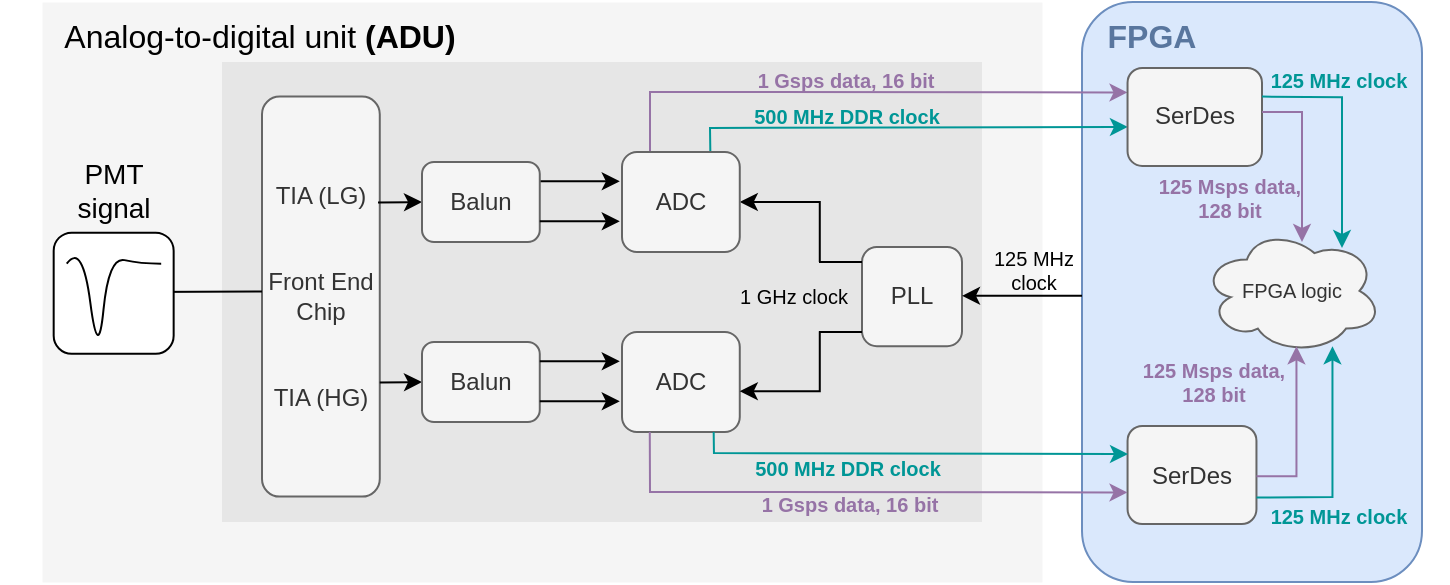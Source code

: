 <mxfile version="17.4.2" type="device"><diagram id="YqYQSp_ZeYmNjc6hf3XF" name="Pagina-1"><mxGraphModel dx="701" dy="454" grid="1" gridSize="10" guides="1" tooltips="1" connect="1" arrows="1" fold="1" page="1" pageScale="1" pageWidth="1169" pageHeight="827" math="0" shadow="0"><root><mxCell id="0"/><mxCell id="1" parent="0"/><mxCell id="wWrm6cme_2sd_Wo9Wb2Y-1" value="" style="rounded=1;whiteSpace=wrap;html=1;fillColor=#dae8fc;strokeColor=#6c8ebf;strokeWidth=1;gradientDirection=radial;" parent="1" vertex="1"><mxGeometry x="740" y="130" width="170" height="290" as="geometry"/></mxCell><mxCell id="wWrm6cme_2sd_Wo9Wb2Y-2" value="" style="rounded=0;whiteSpace=wrap;html=1;fillColor=#f5f5f5;strokeColor=none;fontColor=#333333;strokeWidth=0;" parent="1" vertex="1"><mxGeometry x="220" y="130" width="500" height="290" as="geometry"/></mxCell><mxCell id="wWrm6cme_2sd_Wo9Wb2Y-3" value="&lt;span style=&quot;font-weight: normal&quot;&gt;Analog-to-digital unit &lt;/span&gt;(ADU)" style="text;html=1;strokeColor=none;fillColor=none;align=center;verticalAlign=middle;whiteSpace=wrap;rounded=0;fontFamily=Helvetica;fontSize=16;fontColor=#000000;fontStyle=1" parent="1" vertex="1"><mxGeometry x="214.17" y="137" width="230" height="20" as="geometry"/></mxCell><mxCell id="wWrm6cme_2sd_Wo9Wb2Y-4" value="" style="rounded=0;whiteSpace=wrap;html=1;fontFamily=Helvetica;fontSize=12;fontColor=#333333;strokeColor=none;fillColor=#E6E6E6;" parent="1" vertex="1"><mxGeometry x="310" y="160" width="380" height="230" as="geometry"/></mxCell><mxCell id="wWrm6cme_2sd_Wo9Wb2Y-5" value="TIA (LG)&lt;br&gt;&lt;br&gt;&lt;br&gt;Front End Chip&lt;br&gt;&lt;br&gt;&lt;br style=&quot;font-size: 11px&quot;&gt;TIA (HG)" style="rounded=1;whiteSpace=wrap;html=1;fontFamily=Helvetica;fontSize=12;fontColor=#333333;strokeColor=#666666;strokeWidth=1;fillColor=#F5F5F5;" parent="1" vertex="1"><mxGeometry x="330" y="177.31" width="58.89" height="200" as="geometry"/></mxCell><mxCell id="wWrm6cme_2sd_Wo9Wb2Y-6" value="" style="endArrow=none;html=1;rounded=0;fontFamily=Helvetica;fontSize=10;fontColor=#D6625D;strokeColor=#000000;strokeWidth=1;" parent="1" edge="1"><mxGeometry width="50" height="50" relative="1" as="geometry"><mxPoint x="270" y="274.95" as="sourcePoint"/><mxPoint x="330" y="274.71" as="targetPoint"/></mxGeometry></mxCell><mxCell id="wWrm6cme_2sd_Wo9Wb2Y-7" value="" style="endArrow=classic;html=1;rounded=0;fontFamily=Helvetica;fontSize=10;fontColor=#D6625D;strokeColor=#000000;strokeWidth=1;endFill=1;" parent="1" edge="1"><mxGeometry width="50" height="50" relative="1" as="geometry"><mxPoint x="468.89" y="219.67" as="sourcePoint"/><mxPoint x="508.89" y="219.67" as="targetPoint"/></mxGeometry></mxCell><mxCell id="wWrm6cme_2sd_Wo9Wb2Y-8" value="" style="endArrow=classic;html=1;rounded=0;fontFamily=Helvetica;fontSize=10;fontColor=#D6625D;strokeColor=#000000;strokeWidth=1;endFill=1;" parent="1" edge="1"><mxGeometry width="50" height="50" relative="1" as="geometry"><mxPoint x="388" y="230.24" as="sourcePoint"/><mxPoint x="410" y="230" as="targetPoint"/></mxGeometry></mxCell><mxCell id="wWrm6cme_2sd_Wo9Wb2Y-9" value="" style="endArrow=classic;html=1;rounded=0;fontFamily=Helvetica;fontSize=10;fontColor=#D6625D;strokeColor=#000000;strokeWidth=1;endFill=1;" parent="1" edge="1"><mxGeometry width="50" height="50" relative="1" as="geometry"><mxPoint x="388.89" y="320.24" as="sourcePoint"/><mxPoint x="410" y="320" as="targetPoint"/></mxGeometry></mxCell><mxCell id="wWrm6cme_2sd_Wo9Wb2Y-10" value="Balun" style="rounded=1;whiteSpace=wrap;html=1;fontFamily=Helvetica;fontSize=12;fontColor=#333333;strokeColor=#666666;strokeWidth=1;fillColor=#F5F5F5;" parent="1" vertex="1"><mxGeometry x="410" y="210" width="58.89" height="40" as="geometry"/></mxCell><mxCell id="wWrm6cme_2sd_Wo9Wb2Y-11" value="Balun" style="rounded=1;whiteSpace=wrap;html=1;fontFamily=Helvetica;fontSize=12;fontColor=#333333;strokeColor=#666666;strokeWidth=1;fillColor=#F5F5F5;" parent="1" vertex="1"><mxGeometry x="410" y="300" width="58.89" height="40" as="geometry"/></mxCell><mxCell id="wWrm6cme_2sd_Wo9Wb2Y-12" value="" style="endArrow=classic;html=1;rounded=0;fontFamily=Helvetica;fontSize=10;fontColor=#D6625D;strokeColor=#000000;strokeWidth=1;endFill=1;" parent="1" edge="1"><mxGeometry width="50" height="50" relative="1" as="geometry"><mxPoint x="468.89" y="239.67" as="sourcePoint"/><mxPoint x="508.89" y="239.67" as="targetPoint"/></mxGeometry></mxCell><mxCell id="wWrm6cme_2sd_Wo9Wb2Y-13" value="" style="endArrow=classic;html=1;rounded=0;fontFamily=Helvetica;fontSize=10;fontColor=#D6625D;strokeColor=#000000;strokeWidth=1;endFill=1;" parent="1" edge="1"><mxGeometry width="50" height="50" relative="1" as="geometry"><mxPoint x="468.89" y="309.67" as="sourcePoint"/><mxPoint x="508.89" y="309.67" as="targetPoint"/></mxGeometry></mxCell><mxCell id="wWrm6cme_2sd_Wo9Wb2Y-14" value="" style="endArrow=classic;html=1;rounded=0;fontFamily=Helvetica;fontSize=10;fontColor=#D6625D;strokeColor=#000000;strokeWidth=1;endFill=1;" parent="1" edge="1"><mxGeometry width="50" height="50" relative="1" as="geometry"><mxPoint x="468.89" y="329.67" as="sourcePoint"/><mxPoint x="508.89" y="329.67" as="targetPoint"/></mxGeometry></mxCell><mxCell id="wWrm6cme_2sd_Wo9Wb2Y-15" value="ADC" style="rounded=1;whiteSpace=wrap;html=1;fontFamily=Helvetica;fontSize=12;fontColor=#333333;strokeColor=#666666;strokeWidth=1;fillColor=#F5F5F5;" parent="1" vertex="1"><mxGeometry x="510" y="295" width="58.89" height="50" as="geometry"/></mxCell><mxCell id="wWrm6cme_2sd_Wo9Wb2Y-16" value="PLL" style="rounded=1;whiteSpace=wrap;html=1;fontFamily=Helvetica;fontSize=12;fontColor=#333333;strokeColor=#666666;strokeWidth=1;fillColor=#F5F5F5;" parent="1" vertex="1"><mxGeometry x="630" y="252.5" width="50" height="49.63" as="geometry"/></mxCell><mxCell id="wWrm6cme_2sd_Wo9Wb2Y-17" value="" style="endArrow=classic;html=1;rounded=0;fontFamily=Helvetica;fontSize=10;fontColor=#D6625D;strokeColor=#000000;strokeWidth=1;endFill=1;" parent="1" edge="1"><mxGeometry width="50" height="50" relative="1" as="geometry"><mxPoint x="608.89" y="260" as="sourcePoint"/><mxPoint x="568.89" y="230" as="targetPoint"/><Array as="points"><mxPoint x="608.89" y="230"/></Array></mxGeometry></mxCell><mxCell id="wWrm6cme_2sd_Wo9Wb2Y-18" value="" style="endArrow=none;html=1;rounded=0;fontFamily=Helvetica;fontSize=10;fontColor=#D6625D;strokeColor=#000000;strokeWidth=1;endFill=0;startArrow=classic;startFill=1;" parent="1" edge="1"><mxGeometry width="50" height="50" relative="1" as="geometry"><mxPoint x="568.89" y="324.63" as="sourcePoint"/><mxPoint x="608.89" y="294.63" as="targetPoint"/><Array as="points"><mxPoint x="608.89" y="324.63"/></Array></mxGeometry></mxCell><mxCell id="wWrm6cme_2sd_Wo9Wb2Y-19" value="" style="endArrow=none;html=1;rounded=0;fontFamily=Helvetica;fontSize=10;fontColor=#D6625D;strokeColor=#000000;strokeWidth=1;" parent="1" edge="1"><mxGeometry width="50" height="50" relative="1" as="geometry"><mxPoint x="608.5" y="260" as="sourcePoint"/><mxPoint x="630" y="260" as="targetPoint"/><Array as="points"/></mxGeometry></mxCell><mxCell id="wWrm6cme_2sd_Wo9Wb2Y-20" value="" style="endArrow=none;html=1;rounded=0;fontFamily=Helvetica;fontSize=10;fontColor=#D6625D;strokeColor=#000000;strokeWidth=1;" parent="1" edge="1"><mxGeometry width="50" height="50" relative="1" as="geometry"><mxPoint x="608.5" y="295" as="sourcePoint"/><mxPoint x="630" y="295" as="targetPoint"/><Array as="points"/></mxGeometry></mxCell><mxCell id="wWrm6cme_2sd_Wo9Wb2Y-21" value="1 GHz clock" style="text;html=1;strokeColor=none;fillColor=none;align=center;verticalAlign=middle;whiteSpace=wrap;rounded=0;dashed=1;fontFamily=Helvetica;fontSize=10;fontColor=#000000;" parent="1" vertex="1"><mxGeometry x="539.998" y="263.303" width="111.67" height="28.016" as="geometry"/></mxCell><mxCell id="wWrm6cme_2sd_Wo9Wb2Y-22" value="" style="endArrow=classic;html=1;rounded=0;fontFamily=Helvetica;fontSize=10;fontColor=#D6625D;strokeColor=#009696;strokeWidth=1;endFill=1;exitX=0.75;exitY=0;exitDx=0;exitDy=0;entryX=0.003;entryY=0.602;entryDx=0;entryDy=0;entryPerimeter=0;" parent="1" source="wWrm6cme_2sd_Wo9Wb2Y-34" target="wWrm6cme_2sd_Wo9Wb2Y-32" edge="1"><mxGeometry width="50" height="50" relative="1" as="geometry"><mxPoint x="554.168" y="234" as="sourcePoint"/><mxPoint x="739.34" y="192.93" as="targetPoint"/><Array as="points"><mxPoint x="554" y="193"/></Array></mxGeometry></mxCell><mxCell id="wWrm6cme_2sd_Wo9Wb2Y-23" value="" style="endArrow=classic;html=1;rounded=0;fontFamily=Helvetica;fontSize=10;fontColor=#D6625D;strokeColor=#9673A6;strokeWidth=1;endFill=1;entryX=0;entryY=0.25;entryDx=0;entryDy=0;" parent="1" target="wWrm6cme_2sd_Wo9Wb2Y-32" edge="1"><mxGeometry width="50" height="50" relative="1" as="geometry"><mxPoint x="524" y="205" as="sourcePoint"/><mxPoint x="740" y="178" as="targetPoint"/><Array as="points"><mxPoint x="524" y="175"/></Array></mxGeometry></mxCell><mxCell id="wWrm6cme_2sd_Wo9Wb2Y-24" value="1 Gsps data, 16 bit" style="text;html=1;strokeColor=none;fillColor=none;align=center;verticalAlign=middle;whiteSpace=wrap;rounded=0;dashed=1;fontFamily=Helvetica;fontSize=10;fontColor=#9673A6;fontStyle=1" parent="1" vertex="1"><mxGeometry x="566.328" y="159.003" width="111.67" height="20" as="geometry"/></mxCell><mxCell id="wWrm6cme_2sd_Wo9Wb2Y-25" value="&lt;b&gt;1 Gsps data, 16 bit&lt;/b&gt;" style="text;html=1;strokeColor=none;fillColor=none;align=center;verticalAlign=middle;whiteSpace=wrap;rounded=0;dashed=1;fontFamily=Helvetica;fontSize=10;fontColor=#9673A6;" parent="1" vertex="1"><mxGeometry x="567.89" y="370" width="111.67" height="21" as="geometry"/></mxCell><mxCell id="wWrm6cme_2sd_Wo9Wb2Y-26" value="500 MHz DDR clock" style="text;html=1;strokeColor=none;fillColor=none;align=center;verticalAlign=middle;whiteSpace=wrap;rounded=0;dashed=1;fontFamily=Helvetica;fontSize=10;fontColor=#009696;fontStyle=1" parent="1" vertex="1"><mxGeometry x="567.888" y="170.983" width="109" height="33" as="geometry"/></mxCell><mxCell id="wWrm6cme_2sd_Wo9Wb2Y-27" value="500 MHz DDR clock" style="text;html=1;strokeColor=none;fillColor=none;align=center;verticalAlign=middle;whiteSpace=wrap;rounded=0;dashed=1;fontFamily=Helvetica;fontSize=10;fontColor=#009696;fontStyle=1" parent="1" vertex="1"><mxGeometry x="566.558" y="349.293" width="111.67" height="28.016" as="geometry"/></mxCell><mxCell id="wWrm6cme_2sd_Wo9Wb2Y-31" value="PMT &lt;br&gt;signal" style="text;html=1;strokeColor=none;fillColor=none;align=center;verticalAlign=middle;whiteSpace=wrap;rounded=0;dashed=1;fontFamily=Helvetica;fontSize=14;fontColor=#000000;" parent="1" vertex="1"><mxGeometry x="199.998" y="210.003" width="111.67" height="28.016" as="geometry"/></mxCell><mxCell id="wWrm6cme_2sd_Wo9Wb2Y-32" value="SerDes" style="rounded=1;whiteSpace=wrap;html=1;fontFamily=Helvetica;fontSize=12;strokeColor=#666666;strokeWidth=1;fillColor=#f5f5f5;fontColor=#333333;" parent="1" vertex="1"><mxGeometry x="762.77" y="162.98" width="67.23" height="49" as="geometry"/></mxCell><mxCell id="wWrm6cme_2sd_Wo9Wb2Y-33" value="SerDes" style="rounded=1;whiteSpace=wrap;html=1;fontFamily=Helvetica;fontSize=12;strokeColor=#666666;strokeWidth=1;fillColor=#f5f5f5;fontColor=#333333;" parent="1" vertex="1"><mxGeometry x="762.78" y="342" width="64.45" height="49" as="geometry"/></mxCell><mxCell id="wWrm6cme_2sd_Wo9Wb2Y-34" value="ADC" style="rounded=1;whiteSpace=wrap;html=1;fontFamily=Helvetica;fontSize=12;fontColor=#333333;strokeColor=#666666;strokeWidth=1;fillColor=#F5F5F5;" parent="1" vertex="1"><mxGeometry x="510" y="205" width="58.89" height="50" as="geometry"/></mxCell><mxCell id="wWrm6cme_2sd_Wo9Wb2Y-35" value="" style="endArrow=classic;html=1;rounded=0;fontFamily=Helvetica;fontSize=10;fontColor=#D6625D;strokeColor=#009696;strokeWidth=1;endFill=1;entryX=0.003;entryY=0.602;entryDx=0;entryDy=0;entryPerimeter=0;" parent="1" edge="1"><mxGeometry width="50" height="50" relative="1" as="geometry"><mxPoint x="555.84" y="345" as="sourcePoint"/><mxPoint x="763" y="356" as="targetPoint"/><Array as="points"><mxPoint x="555.98" y="355.52"/></Array></mxGeometry></mxCell><mxCell id="wWrm6cme_2sd_Wo9Wb2Y-36" value="" style="endArrow=classic;html=1;rounded=0;fontFamily=Helvetica;fontSize=10;fontColor=#D6625D;strokeColor=#9673A6;strokeWidth=1;endFill=1;entryX=0;entryY=0.25;entryDx=0;entryDy=0;" parent="1" edge="1"><mxGeometry width="50" height="50" relative="1" as="geometry"><mxPoint x="523.89" y="345" as="sourcePoint"/><mxPoint x="762.77" y="375.23" as="targetPoint"/><Array as="points"><mxPoint x="524" y="375"/></Array></mxGeometry></mxCell><mxCell id="wWrm6cme_2sd_Wo9Wb2Y-37" value="&lt;span style=&quot;&quot;&gt;FPGA&lt;/span&gt;" style="text;html=1;strokeColor=none;fillColor=none;align=center;verticalAlign=middle;whiteSpace=wrap;rounded=0;fontFamily=Helvetica;fontSize=16;fontColor=#59769E;fontStyle=1" parent="1" vertex="1"><mxGeometry x="660" y="137" width="230" height="20" as="geometry"/></mxCell><mxCell id="wWrm6cme_2sd_Wo9Wb2Y-38" value="FPGA logic" style="ellipse;shape=cloud;whiteSpace=wrap;html=1;fontSize=10;strokeWidth=1;gradientDirection=radial;shadow=0;fillColor=#f5f5f5;fontColor=#333333;strokeColor=#666666;" parent="1" vertex="1"><mxGeometry x="800" y="242.98" width="90" height="62.87" as="geometry"/></mxCell><mxCell id="wWrm6cme_2sd_Wo9Wb2Y-39" value="" style="endArrow=classic;html=1;rounded=0;fontFamily=Helvetica;fontSize=10;fontColor=#D6625D;strokeColor=#9673A6;strokeWidth=1;endFill=1;" parent="1" edge="1"><mxGeometry width="50" height="50" relative="1" as="geometry"><mxPoint x="830" y="185" as="sourcePoint"/><mxPoint x="850" y="250" as="targetPoint"/><Array as="points"><mxPoint x="850.0" y="185"/></Array></mxGeometry></mxCell><mxCell id="wWrm6cme_2sd_Wo9Wb2Y-40" value="" style="endArrow=classic;html=1;rounded=0;fontFamily=Helvetica;fontSize=10;fontColor=#D6625D;strokeColor=#9673A6;strokeWidth=1;endFill=1;" parent="1" edge="1"><mxGeometry width="50" height="50" relative="1" as="geometry"><mxPoint x="827.23" y="367.13" as="sourcePoint"/><mxPoint x="847.23" y="302.13" as="targetPoint"/><Array as="points"><mxPoint x="847.23" y="367.13"/></Array></mxGeometry></mxCell><mxCell id="wWrm6cme_2sd_Wo9Wb2Y-41" value="" style="endArrow=classic;html=1;rounded=0;fontFamily=Helvetica;fontSize=10;fontColor=#D6625D;strokeColor=#009696;strokeWidth=1;endFill=1;" parent="1" edge="1"><mxGeometry width="50" height="50" relative="1" as="geometry"><mxPoint x="830" y="177.31" as="sourcePoint"/><mxPoint x="870" y="252.99" as="targetPoint"/><Array as="points"><mxPoint x="870.0" y="177.63"/></Array></mxGeometry></mxCell><mxCell id="wWrm6cme_2sd_Wo9Wb2Y-42" value="125 Msps data, &lt;br&gt;128 bit" style="text;html=1;strokeColor=none;fillColor=none;align=center;verticalAlign=middle;whiteSpace=wrap;rounded=0;dashed=1;fontFamily=Helvetica;fontSize=10;fontColor=#9673A6;fontStyle=1" parent="1" vertex="1"><mxGeometry x="758.328" y="218.023" width="111.67" height="20" as="geometry"/></mxCell><mxCell id="wWrm6cme_2sd_Wo9Wb2Y-43" value="125 Msps data, &lt;br&gt;128 bit" style="text;html=1;strokeColor=none;fillColor=none;align=center;verticalAlign=middle;whiteSpace=wrap;rounded=0;dashed=1;fontFamily=Helvetica;fontSize=10;fontColor=#9673A6;fontStyle=1" parent="1" vertex="1"><mxGeometry x="749.998" y="310.003" width="111.67" height="20" as="geometry"/></mxCell><mxCell id="wWrm6cme_2sd_Wo9Wb2Y-44" value="125 MHz clock" style="text;html=1;strokeColor=none;fillColor=none;align=center;verticalAlign=middle;whiteSpace=wrap;rounded=0;dashed=1;fontFamily=Helvetica;fontSize=10;fontColor=#009696;fontStyle=1" parent="1" vertex="1"><mxGeometry x="813.998" y="152.503" width="109" height="33" as="geometry"/></mxCell><mxCell id="wWrm6cme_2sd_Wo9Wb2Y-45" value="" style="endArrow=classic;html=1;rounded=0;fontFamily=Helvetica;fontSize=10;fontColor=#D6625D;strokeColor=#009696;strokeWidth=1;endFill=1;" parent="1" edge="1"><mxGeometry width="50" height="50" relative="1" as="geometry"><mxPoint x="827.23" y="377.81" as="sourcePoint"/><mxPoint x="865.23" y="302.13" as="targetPoint"/><Array as="points"><mxPoint x="865.23" y="377.49"/></Array></mxGeometry></mxCell><mxCell id="wWrm6cme_2sd_Wo9Wb2Y-46" value="125 MHz clock" style="text;html=1;strokeColor=none;fillColor=none;align=center;verticalAlign=middle;whiteSpace=wrap;rounded=0;dashed=1;fontFamily=Helvetica;fontSize=10;fontColor=#009696;fontStyle=1" parent="1" vertex="1"><mxGeometry x="813.998" y="370.003" width="109" height="33" as="geometry"/></mxCell><mxCell id="wWrm6cme_2sd_Wo9Wb2Y-47" value="" style="endArrow=classic;html=1;rounded=0;fontFamily=Helvetica;fontSize=10;fontColor=#D6625D;strokeColor=#000000;strokeWidth=1;endFill=1;" parent="1" edge="1"><mxGeometry width="50" height="50" relative="1" as="geometry"><mxPoint x="740" y="276.89" as="sourcePoint"/><mxPoint x="680" y="276.89" as="targetPoint"/></mxGeometry></mxCell><mxCell id="wWrm6cme_2sd_Wo9Wb2Y-48" value="125 MHz &lt;br&gt;clock" style="text;html=1;strokeColor=none;fillColor=none;align=center;verticalAlign=middle;whiteSpace=wrap;rounded=0;dashed=1;fontFamily=Helvetica;fontSize=10;fontColor=#000000;" parent="1" vertex="1"><mxGeometry x="659.998" y="250.003" width="111.67" height="28.016" as="geometry"/></mxCell><mxCell id="F1QNSY-pFcd-hnSE3lj_-1" value="" style="group" vertex="1" connectable="0" parent="1"><mxGeometry x="204.246" y="245.32" width="81.584" height="64.68" as="geometry"/></mxCell><mxCell id="wWrm6cme_2sd_Wo9Wb2Y-28" value="" style="rounded=1;whiteSpace=wrap;html=1;" parent="F1QNSY-pFcd-hnSE3lj_-1" vertex="1"><mxGeometry x="21.596" width="59.988" height="60.528" as="geometry"/></mxCell><mxCell id="wWrm6cme_2sd_Wo9Wb2Y-29" value="" style="group" parent="F1QNSY-pFcd-hnSE3lj_-1" vertex="1" connectable="0"><mxGeometry y="4.152" width="71.985" height="60.528" as="geometry"/></mxCell><mxCell id="wWrm6cme_2sd_Wo9Wb2Y-30" value="" style="endArrow=none;html=1;targetPerimeterSpacing=0;strokeWidth=1;curved=1;fillColor=#e51400;strokeColor=#000000;rounded=0;" parent="wWrm6cme_2sd_Wo9Wb2Y-29" edge="1"><mxGeometry width="50" height="50" relative="1" as="geometry"><mxPoint x="28.123" y="11.371" as="sourcePoint"/><mxPoint x="75.343" y="11.371" as="targetPoint"/><Array as="points"><mxPoint x="35.993" y="0.69"/><mxPoint x="43.863" y="61.218"/><mxPoint x="49.11" y="7.811"/><mxPoint x="64.85" y="11.371"/></Array></mxGeometry></mxCell></root></mxGraphModel></diagram></mxfile>